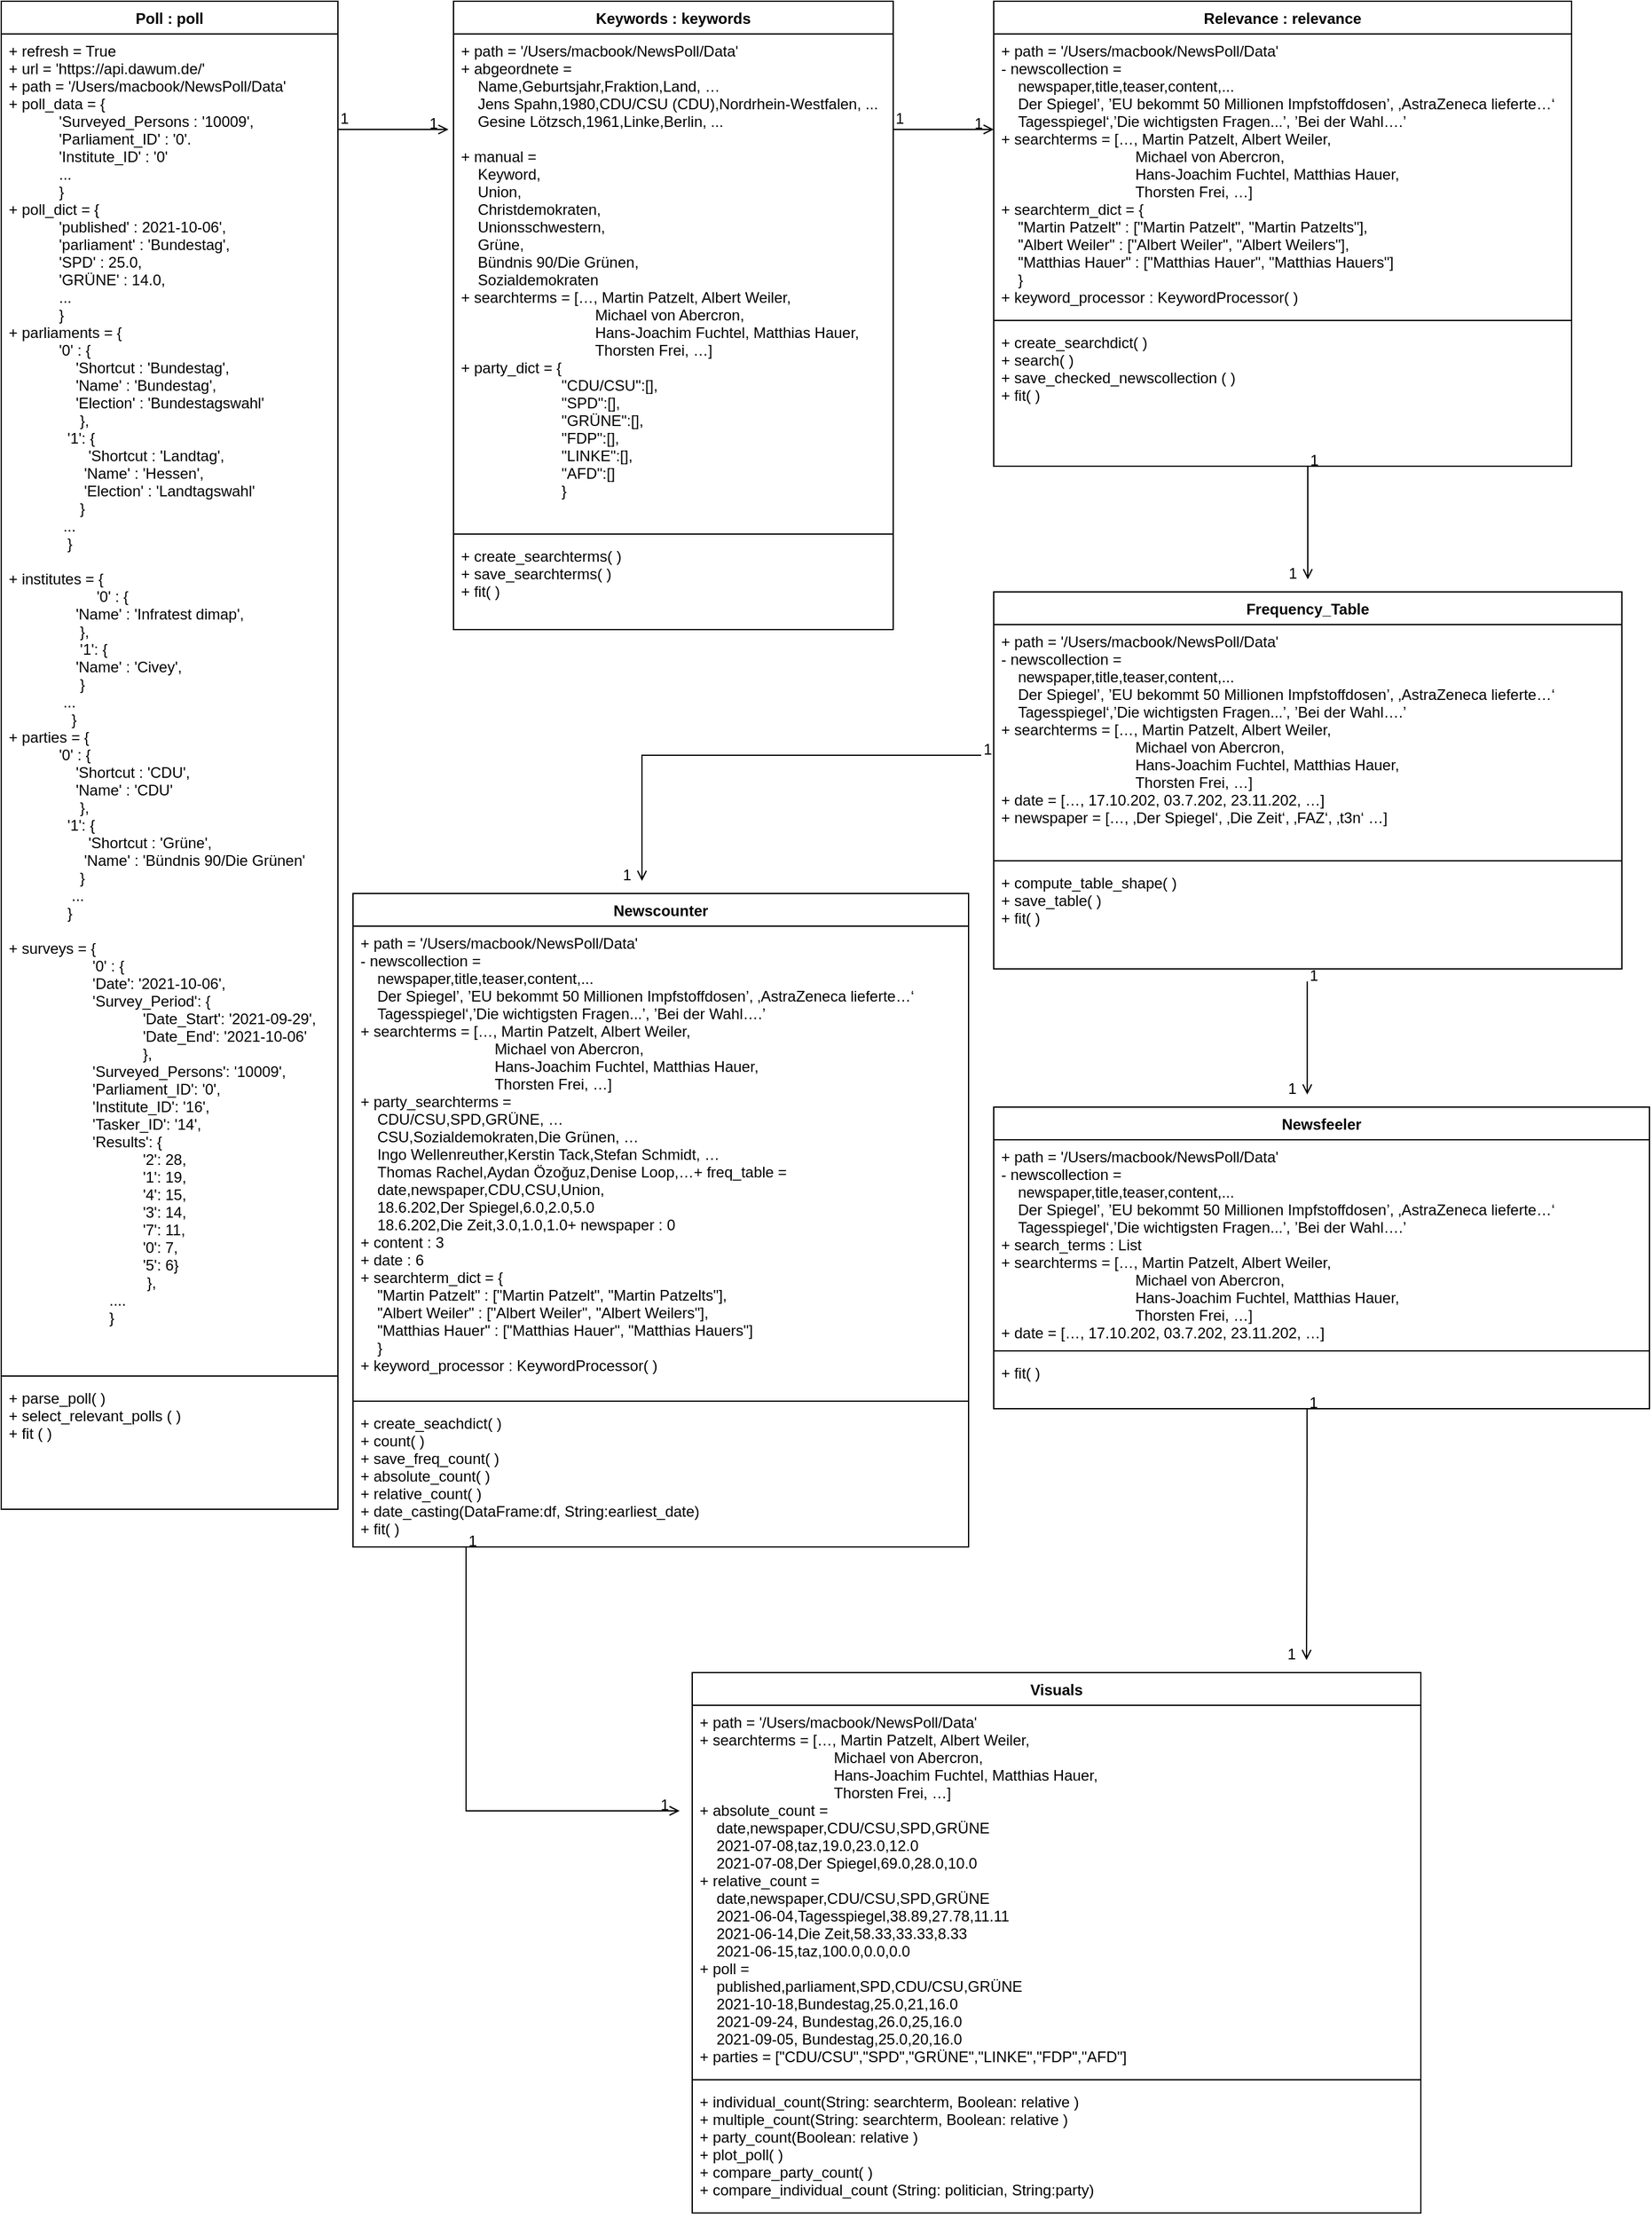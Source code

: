 <mxfile version="15.8.3" type="device"><diagram id="C5RBs43oDa-KdzZeNtuy" name="Page-1"><mxGraphModel dx="1304" dy="638" grid="1" gridSize="10" guides="1" tooltips="1" connect="1" arrows="1" fold="1" page="1" pageScale="1" pageWidth="827" pageHeight="1169" math="0" shadow="0"><root><mxCell id="WIyWlLk6GJQsqaUBKTNV-0"/><mxCell id="WIyWlLk6GJQsqaUBKTNV-1" parent="WIyWlLk6GJQsqaUBKTNV-0"/><mxCell id="zkfFHV4jXpPFQw0GAbJ--0" value="Poll : poll" style="swimlane;fontStyle=1;align=center;verticalAlign=top;childLayout=stackLayout;horizontal=1;startSize=26;horizontalStack=0;resizeParent=1;resizeLast=0;collapsible=1;marginBottom=0;rounded=0;shadow=0;strokeWidth=1;" parent="WIyWlLk6GJQsqaUBKTNV-1" vertex="1"><mxGeometry y="20" width="268" height="1200" as="geometry"><mxRectangle x="230" y="140" width="160" height="26" as="alternateBounds"/></mxGeometry></mxCell><mxCell id="zkfFHV4jXpPFQw0GAbJ--1" value="+ refresh = True&#10;+ url = 'https://api.dawum.de/'&#10;+ path = '/Users/macbook/NewsPoll/Data'&#10;+ poll_data = {&#10;            'Surveyed_Persons : '10009',&#10;            'Parliament_ID' : '0'.&#10;            'Institute_ID' : '0'&#10;            ...&#10;            }&#10;+ poll_dict = {&#10;            'published' : 2021-10-06',&#10;            'parliament' : 'Bundestag',&#10;            'SPD' : 25.0,&#10;            'GRÜNE' : 14.0,&#10;            ...&#10;            }&#10;+ parliaments = {&#10;            '0' : {&#10;                'Shortcut : 'Bundestag',&#10;                'Name' : 'Bundestag',&#10;                'Election' : 'Bundestagswahl'&#10;                 },&#10;              '1': {&#10;                   'Shortcut : 'Landtag',&#10;                  'Name' : 'Hessen',&#10;                  'Election' : 'Landtagswahl'&#10;                 }&#10;               ...&#10;              }&#10;                &#10;+ institutes = {&#10;                     '0' : {&#10;                'Name' : 'Infratest dimap',&#10;                 },&#10;                 '1': {&#10;                'Name' : 'Civey',&#10;                 }&#10;               ...&#10;               }&#10;+ parties = {&#10;            '0' : {&#10;                'Shortcut : 'CDU',&#10;                'Name' : 'CDU'&#10;                 },&#10;              '1': {&#10;                   'Shortcut : 'Grüne',&#10;                  'Name' : 'Bündnis 90/Die Grünen'&#10;                 }&#10;               ...&#10;              }&#10;                &#10;+ surveys = {&#10;                    '0' : {&#10;                    'Date': '2021-10-06',&#10;                    'Survey_Period': {&#10;                                'Date_Start': '2021-09-29', &#10;                                'Date_End': '2021-10-06'&#10;                                },&#10;                    'Surveyed_Persons': '10009',&#10;                    'Parliament_ID': '0',   &#10;                    'Institute_ID': '16',&#10;                    'Tasker_ID': '14',&#10;                    'Results': {&#10;                                '2': 28, &#10;                                '1': 19, &#10;                                '4': 15, &#10;                                '3': 14, &#10;                                '7': 11, &#10;                                '0': 7, &#10;                                '5': 6}&#10;                                 },&#10;                        ....&#10;                        }&#10;" style="text;align=left;verticalAlign=top;spacingLeft=4;spacingRight=4;overflow=hidden;rotatable=0;points=[[0,0.5],[1,0.5]];portConstraint=eastwest;" parent="zkfFHV4jXpPFQw0GAbJ--0" vertex="1"><mxGeometry y="26" width="268" height="1064" as="geometry"/></mxCell><mxCell id="N2MrjCKOZ3C9ImBAAfDF-7" value="" style="line;html=1;strokeWidth=1;align=left;verticalAlign=middle;spacingTop=-1;spacingLeft=3;spacingRight=3;rotatable=0;labelPosition=right;points=[];portConstraint=eastwest;" parent="zkfFHV4jXpPFQw0GAbJ--0" vertex="1"><mxGeometry y="1090" width="268" height="8" as="geometry"/></mxCell><mxCell id="N2MrjCKOZ3C9ImBAAfDF-8" value="+ parse_poll( )&#10;+ select_relevant_polls ( )&#10;+ fit ( )" style="text;align=left;verticalAlign=top;spacingLeft=4;spacingRight=4;overflow=hidden;rotatable=0;points=[[0,0.5],[1,0.5]];portConstraint=eastwest;" parent="zkfFHV4jXpPFQw0GAbJ--0" vertex="1"><mxGeometry y="1098" width="268" height="82" as="geometry"/></mxCell><mxCell id="N2MrjCKOZ3C9ImBAAfDF-22" value="Keywords : keywords" style="swimlane;fontStyle=1;align=center;verticalAlign=top;childLayout=stackLayout;horizontal=1;startSize=26;horizontalStack=0;resizeParent=1;resizeLast=0;collapsible=1;marginBottom=0;rounded=0;shadow=0;strokeWidth=1;" parent="WIyWlLk6GJQsqaUBKTNV-1" vertex="1"><mxGeometry x="360" y="20" width="350" height="500" as="geometry"><mxRectangle x="230" y="140" width="160" height="26" as="alternateBounds"/></mxGeometry></mxCell><mxCell id="N2MrjCKOZ3C9ImBAAfDF-23" value="+ path = '/Users/macbook/NewsPoll/Data'&#10;+ abgeordnete = &#10;    Name,Geburtsjahr,Fraktion,Land, …&#10;    Jens Spahn,1980,CDU/CSU (CDU),Nordrhein-Westfalen, ...&#10;    Gesine Lötzsch,1961,Linke,Berlin, ...&#10;&#10;+ manual =&#10;    Keyword,&#10;    Union,&#10;    Christdemokraten,&#10;    Unionsschwestern,&#10;    Grüne,&#10;    Bündnis 90/Die Grünen,&#10;    Sozialdemokraten&#10;+ searchterms = […, Martin Patzelt, Albert Weiler, &#10;                                Michael von Abercron, &#10;                                Hans-Joachim Fuchtel, Matthias Hauer, &#10;                                Thorsten Frei, …]&#10;+ party_dict = {&#10;                        &quot;CDU/CSU&quot;:[], &#10;                        &quot;SPD&quot;:[], &#10;                        &quot;GRÜNE&quot;:[], &#10;                        &quot;FDP&quot;:[], &#10;                        &quot;LINKE&quot;:[], &#10;                        &quot;AFD&quot;:[]&#10;                        }" style="text;align=left;verticalAlign=top;spacingLeft=4;spacingRight=4;overflow=hidden;rotatable=0;points=[[0,0.5],[1,0.5]];portConstraint=eastwest;" parent="N2MrjCKOZ3C9ImBAAfDF-22" vertex="1"><mxGeometry y="26" width="350" height="394" as="geometry"/></mxCell><mxCell id="N2MrjCKOZ3C9ImBAAfDF-24" value="" style="line;html=1;strokeWidth=1;align=left;verticalAlign=middle;spacingTop=-1;spacingLeft=3;spacingRight=3;rotatable=0;labelPosition=right;points=[];portConstraint=eastwest;" parent="N2MrjCKOZ3C9ImBAAfDF-22" vertex="1"><mxGeometry y="420" width="350" height="8" as="geometry"/></mxCell><mxCell id="N2MrjCKOZ3C9ImBAAfDF-25" value="+ create_searchterms( )&#10;+ save_searchterms( )&#10;+ fit( )" style="text;align=left;verticalAlign=top;spacingLeft=4;spacingRight=4;overflow=hidden;rotatable=0;points=[[0,0.5],[1,0.5]];portConstraint=eastwest;" parent="N2MrjCKOZ3C9ImBAAfDF-22" vertex="1"><mxGeometry y="428" width="350" height="62" as="geometry"/></mxCell><mxCell id="N2MrjCKOZ3C9ImBAAfDF-31" value="Relevance : relevance" style="swimlane;fontStyle=1;align=center;verticalAlign=top;childLayout=stackLayout;horizontal=1;startSize=26;horizontalStack=0;resizeParent=1;resizeLast=0;collapsible=1;marginBottom=0;rounded=0;shadow=0;strokeWidth=1;" parent="WIyWlLk6GJQsqaUBKTNV-1" vertex="1"><mxGeometry x="790" y="20" width="460" height="370" as="geometry"><mxRectangle x="230" y="140" width="160" height="26" as="alternateBounds"/></mxGeometry></mxCell><mxCell id="N2MrjCKOZ3C9ImBAAfDF-32" value="+ path = '/Users/macbook/NewsPoll/Data'&#10;- newscollection = &#10;    newspaper,title,teaser,content,...&#10;    Der Spiegel’, ’EU bekommt 50 Millionen Impfstoffdosen’, ‚AstraZeneca lieferte…‘&#10;    Tagesspiegel‘,’Die wichtigsten Fragen...’, ’Bei der Wahl….’&#10;+ searchterms = […, Martin Patzelt, Albert Weiler,&#10;                                Michael von Abercron,&#10;                                Hans-Joachim Fuchtel, Matthias Hauer,&#10;                                Thorsten Frei, …]&#10;+ searchterm_dict = {&#10;    &quot;Martin Patzelt&quot; : [&quot;Martin Patzelt&quot;, &quot;Martin Patzelts&quot;],&#10;    &quot;Albert Weiler&quot; : [&quot;Albert Weiler&quot;, &quot;Albert Weilers&quot;],&#10;    &quot;Matthias Hauer&quot; : [&quot;Matthias Hauer&quot;, &quot;Matthias Hauers&quot;]&#10;    }&#10;+ keyword_processor : KeywordProcessor( )" style="text;align=left;verticalAlign=top;spacingLeft=4;spacingRight=4;overflow=hidden;rotatable=0;points=[[0,0.5],[1,0.5]];portConstraint=eastwest;" parent="N2MrjCKOZ3C9ImBAAfDF-31" vertex="1"><mxGeometry y="26" width="460" height="224" as="geometry"/></mxCell><mxCell id="N2MrjCKOZ3C9ImBAAfDF-33" value="" style="line;html=1;strokeWidth=1;align=left;verticalAlign=middle;spacingTop=-1;spacingLeft=3;spacingRight=3;rotatable=0;labelPosition=right;points=[];portConstraint=eastwest;" parent="N2MrjCKOZ3C9ImBAAfDF-31" vertex="1"><mxGeometry y="250" width="460" height="8" as="geometry"/></mxCell><mxCell id="N2MrjCKOZ3C9ImBAAfDF-34" value="+ create_searchdict( )&#10;+ search( )&#10;+ save_checked_newscollection ( )&#10;+ fit( )" style="text;align=left;verticalAlign=top;spacingLeft=4;spacingRight=4;overflow=hidden;rotatable=0;points=[[0,0.5],[1,0.5]];portConstraint=eastwest;" parent="N2MrjCKOZ3C9ImBAAfDF-31" vertex="1"><mxGeometry y="258" width="460" height="82" as="geometry"/></mxCell><mxCell id="N2MrjCKOZ3C9ImBAAfDF-44" value="" style="resizable=0;align=right;verticalAlign=bottom;labelBackgroundColor=none;fontSize=12;" parent="WIyWlLk6GJQsqaUBKTNV-1" connectable="0" vertex="1"><mxGeometry x="310" y="434" as="geometry"/></mxCell><mxCell id="N2MrjCKOZ3C9ImBAAfDF-45" value="Frequency_Table" style="swimlane;fontStyle=1;align=center;verticalAlign=top;childLayout=stackLayout;horizontal=1;startSize=26;horizontalStack=0;resizeParent=1;resizeLast=0;collapsible=1;marginBottom=0;rounded=0;shadow=0;strokeWidth=1;" parent="WIyWlLk6GJQsqaUBKTNV-1" vertex="1"><mxGeometry x="790" y="490" width="500" height="300" as="geometry"><mxRectangle x="230" y="140" width="160" height="26" as="alternateBounds"/></mxGeometry></mxCell><mxCell id="N2MrjCKOZ3C9ImBAAfDF-46" value="+ path = '/Users/macbook/NewsPoll/Data'&#10;- newscollection = &#10;    newspaper,title,teaser,content,...&#10;    Der Spiegel’, ’EU bekommt 50 Millionen Impfstoffdosen’, ‚AstraZeneca lieferte…‘&#10;    Tagesspiegel‘,’Die wichtigsten Fragen...’, ’Bei der Wahl….’&#10;+ searchterms = […, Martin Patzelt, Albert Weiler,&#10;                                Michael von Abercron,&#10;                                Hans-Joachim Fuchtel, Matthias Hauer,&#10;                                Thorsten Frei, …]&#10;+ date = […, 17.10.202, 03.7.202, 23.11.202, …]&#10;+ newspaper = […, ‚Der Spiegel‘, ‚Die Zeit‘, ‚FAZ‘, ‚t3n‘ …]" style="text;align=left;verticalAlign=top;spacingLeft=4;spacingRight=4;overflow=hidden;rotatable=0;points=[[0,0.5],[1,0.5]];portConstraint=eastwest;" parent="N2MrjCKOZ3C9ImBAAfDF-45" vertex="1"><mxGeometry y="26" width="500" height="184" as="geometry"/></mxCell><mxCell id="N2MrjCKOZ3C9ImBAAfDF-47" value="" style="line;html=1;strokeWidth=1;align=left;verticalAlign=middle;spacingTop=-1;spacingLeft=3;spacingRight=3;rotatable=0;labelPosition=right;points=[];portConstraint=eastwest;" parent="N2MrjCKOZ3C9ImBAAfDF-45" vertex="1"><mxGeometry y="210" width="500" height="8" as="geometry"/></mxCell><mxCell id="N2MrjCKOZ3C9ImBAAfDF-48" value="+ compute_table_shape( )&#10;+ save_table( )&#10;+ fit( )" style="text;align=left;verticalAlign=top;spacingLeft=4;spacingRight=4;overflow=hidden;rotatable=0;points=[[0,0.5],[1,0.5]];portConstraint=eastwest;" parent="N2MrjCKOZ3C9ImBAAfDF-45" vertex="1"><mxGeometry y="218" width="500" height="82" as="geometry"/></mxCell><mxCell id="N2MrjCKOZ3C9ImBAAfDF-49" value="" style="resizable=0;align=left;verticalAlign=bottom;labelBackgroundColor=none;fontSize=12;" parent="WIyWlLk6GJQsqaUBKTNV-1" connectable="0" vertex="1"><mxGeometry x="477.02" y="441.99" as="geometry"><mxPoint x="-5" y="6" as="offset"/></mxGeometry></mxCell><mxCell id="N2MrjCKOZ3C9ImBAAfDF-54" value="Newscounter" style="swimlane;fontStyle=1;align=center;verticalAlign=top;childLayout=stackLayout;horizontal=1;startSize=26;horizontalStack=0;resizeParent=1;resizeLast=0;collapsible=1;marginBottom=0;rounded=0;shadow=0;strokeWidth=1;" parent="WIyWlLk6GJQsqaUBKTNV-1" vertex="1"><mxGeometry x="280" y="730" width="490" height="520" as="geometry"><mxRectangle x="230" y="140" width="160" height="26" as="alternateBounds"/></mxGeometry></mxCell><mxCell id="N2MrjCKOZ3C9ImBAAfDF-55" value="+ path = '/Users/macbook/NewsPoll/Data'&#10;- newscollection = &#10;    newspaper,title,teaser,content,...&#10;    Der Spiegel’, ’EU bekommt 50 Millionen Impfstoffdosen’, ‚AstraZeneca lieferte…‘&#10;    Tagesspiegel‘,’Die wichtigsten Fragen...’, ’Bei der Wahl….’&#10;+ searchterms = […, Martin Patzelt, Albert Weiler,&#10;                                Michael von Abercron,&#10;                                Hans-Joachim Fuchtel, Matthias Hauer,&#10;                                Thorsten Frei, …]&#10;+ party_searchterms =&#10;    CDU/CSU,SPD,GRÜNE, …&#10;    CSU,Sozialdemokraten,Die Grünen, …&#10;    Ingo Wellenreuther,Kerstin Tack,Stefan Schmidt, …&#10;    Thomas Rachel,Aydan Özoğuz,Denise Loop,…+ freq_table =&#10;    date,newspaper,CDU,CSU,Union,&#10;    18.6.202,Der Spiegel,6.0,2.0,5.0&#10;    18.6.202,Die Zeit,3.0,1.0,1.0+ newspaper : 0&#10;+ content : 3&#10;+ date : 6&#10;+ searchterm_dict = {&#10;    &quot;Martin Patzelt&quot; : [&quot;Martin Patzelt&quot;, &quot;Martin Patzelts&quot;],&#10;    &quot;Albert Weiler&quot; : [&quot;Albert Weiler&quot;, &quot;Albert Weilers&quot;],&#10;    &quot;Matthias Hauer&quot; : [&quot;Matthias Hauer&quot;, &quot;Matthias Hauers&quot;]&#10;    }&#10;+ keyword_processor : KeywordProcessor( )&#10;" style="text;align=left;verticalAlign=top;spacingLeft=4;spacingRight=4;overflow=hidden;rotatable=0;points=[[0,0.5],[1,0.5]];portConstraint=eastwest;" parent="N2MrjCKOZ3C9ImBAAfDF-54" vertex="1"><mxGeometry y="26" width="490" height="374" as="geometry"/></mxCell><mxCell id="N2MrjCKOZ3C9ImBAAfDF-56" value="" style="line;html=1;strokeWidth=1;align=left;verticalAlign=middle;spacingTop=-1;spacingLeft=3;spacingRight=3;rotatable=0;labelPosition=right;points=[];portConstraint=eastwest;" parent="N2MrjCKOZ3C9ImBAAfDF-54" vertex="1"><mxGeometry y="400" width="490" height="8" as="geometry"/></mxCell><mxCell id="N2MrjCKOZ3C9ImBAAfDF-57" value="+ create_seachdict( )&#10;+ count( )&#10;+ save_freq_count( )&#10;+ absolute_count( )&#10;+ relative_count( )&#10;+ date_casting(DataFrame:df, String:earliest_date) &#10;+ fit( )" style="text;align=left;verticalAlign=top;spacingLeft=4;spacingRight=4;overflow=hidden;rotatable=0;points=[[0,0.5],[1,0.5]];portConstraint=eastwest;" parent="N2MrjCKOZ3C9ImBAAfDF-54" vertex="1"><mxGeometry y="408" width="490" height="112" as="geometry"/></mxCell><mxCell id="N2MrjCKOZ3C9ImBAAfDF-58" value="Newsfeeler" style="swimlane;fontStyle=1;align=center;verticalAlign=top;childLayout=stackLayout;horizontal=1;startSize=26;horizontalStack=0;resizeParent=1;resizeLast=0;collapsible=1;marginBottom=0;rounded=0;shadow=0;strokeWidth=1;" parent="WIyWlLk6GJQsqaUBKTNV-1" vertex="1"><mxGeometry x="790" y="900" width="522.01" height="240" as="geometry"><mxRectangle x="230" y="140" width="160" height="26" as="alternateBounds"/></mxGeometry></mxCell><mxCell id="N2MrjCKOZ3C9ImBAAfDF-59" value="+ path = '/Users/macbook/NewsPoll/Data'&#10;- newscollection = &#10;    newspaper,title,teaser,content,...&#10;    Der Spiegel’, ’EU bekommt 50 Millionen Impfstoffdosen’, ‚AstraZeneca lieferte…‘&#10;    Tagesspiegel‘,’Die wichtigsten Fragen...’, ’Bei der Wahl….’&#10;+ search_terms : List&#10;+ searchterms = […, Martin Patzelt, Albert Weiler,&#10;                                Michael von Abercron,&#10;                                Hans-Joachim Fuchtel, Matthias Hauer,&#10;                                Thorsten Frei, …]&#10;+ date = […, 17.10.202, 03.7.202, 23.11.202, …]&#10;" style="text;align=left;verticalAlign=top;spacingLeft=4;spacingRight=4;overflow=hidden;rotatable=0;points=[[0,0.5],[1,0.5]];portConstraint=eastwest;" parent="N2MrjCKOZ3C9ImBAAfDF-58" vertex="1"><mxGeometry y="26" width="522.01" height="164" as="geometry"/></mxCell><mxCell id="N2MrjCKOZ3C9ImBAAfDF-60" value="" style="line;html=1;strokeWidth=1;align=left;verticalAlign=middle;spacingTop=-1;spacingLeft=3;spacingRight=3;rotatable=0;labelPosition=right;points=[];portConstraint=eastwest;" parent="N2MrjCKOZ3C9ImBAAfDF-58" vertex="1"><mxGeometry y="190" width="522.01" height="8" as="geometry"/></mxCell><mxCell id="N2MrjCKOZ3C9ImBAAfDF-61" value="+ fit( )" style="text;align=left;verticalAlign=top;spacingLeft=4;spacingRight=4;overflow=hidden;rotatable=0;points=[[0,0.5],[1,0.5]];portConstraint=eastwest;" parent="N2MrjCKOZ3C9ImBAAfDF-58" vertex="1"><mxGeometry y="198" width="522.01" height="42" as="geometry"/></mxCell><mxCell id="N2MrjCKOZ3C9ImBAAfDF-63" value="Visuals" style="swimlane;fontStyle=1;align=center;verticalAlign=top;childLayout=stackLayout;horizontal=1;startSize=26;horizontalStack=0;resizeParent=1;resizeLast=0;collapsible=1;marginBottom=0;rounded=0;shadow=0;strokeWidth=1;" parent="WIyWlLk6GJQsqaUBKTNV-1" vertex="1"><mxGeometry x="550" y="1350" width="580" height="430" as="geometry"><mxRectangle x="230" y="140" width="160" height="26" as="alternateBounds"/></mxGeometry></mxCell><mxCell id="N2MrjCKOZ3C9ImBAAfDF-64" value="+ path = '/Users/macbook/NewsPoll/Data'&#10;+ searchterms = […, Martin Patzelt, Albert Weiler,&#10;                                Michael von Abercron,&#10;                                Hans-Joachim Fuchtel, Matthias Hauer,&#10;                                Thorsten Frei, …]&#10;+ absolute_count =&#10;    date,newspaper,CDU/CSU,SPD,GRÜNE&#10;    2021-07-08,taz,19.0,23.0,12.0&#10;    2021-07-08,Der Spiegel,69.0,28.0,10.0&#10;+ relative_count =&#10;    date,newspaper,CDU/CSU,SPD,GRÜNE&#10;    2021-06-04,Tagesspiegel,38.89,27.78,11.11&#10;    2021-06-14,Die Zeit,58.33,33.33,8.33&#10;    2021-06-15,taz,100.0,0.0,0.0&#10;+ poll =&#10;    published,parliament,SPD,CDU/CSU,GRÜNE&#10;    2021-10-18,Bundestag,25.0,21,16.0&#10;    2021-09-24, Bundestag,26.0,25,16.0&#10;    2021-09-05, Bundestag,25.0,20,16.0&#10;+ parties = [&quot;CDU/CSU&quot;,&quot;SPD&quot;,&quot;GRÜNE&quot;,&quot;LINKE&quot;,&quot;FDP&quot;,&quot;AFD&quot;]" style="text;align=left;verticalAlign=top;spacingLeft=4;spacingRight=4;overflow=hidden;rotatable=0;points=[[0,0.5],[1,0.5]];portConstraint=eastwest;" parent="N2MrjCKOZ3C9ImBAAfDF-63" vertex="1"><mxGeometry y="26" width="580" height="294" as="geometry"/></mxCell><mxCell id="N2MrjCKOZ3C9ImBAAfDF-65" value="" style="line;html=1;strokeWidth=1;align=left;verticalAlign=middle;spacingTop=-1;spacingLeft=3;spacingRight=3;rotatable=0;labelPosition=right;points=[];portConstraint=eastwest;" parent="N2MrjCKOZ3C9ImBAAfDF-63" vertex="1"><mxGeometry y="320" width="580" height="8" as="geometry"/></mxCell><mxCell id="N2MrjCKOZ3C9ImBAAfDF-66" value="+ individual_count(String: searchterm, Boolean: relative )&#10;+ multiple_count(String: searchterm, Boolean: relative )&#10;+ party_count(Boolean: relative )&#10;+ plot_poll( )&#10;+ compare_party_count( )&#10;+ compare_individual_count (String: politician, String:party)" style="text;align=left;verticalAlign=top;spacingLeft=4;spacingRight=4;overflow=hidden;rotatable=0;points=[[0,0.5],[1,0.5]];portConstraint=eastwest;" parent="N2MrjCKOZ3C9ImBAAfDF-63" vertex="1"><mxGeometry y="328" width="580" height="102" as="geometry"/></mxCell><mxCell id="N2MrjCKOZ3C9ImBAAfDF-87" value="" style="endArrow=open;shadow=0;strokeWidth=1;rounded=0;endFill=1;edgeStyle=elbowEdgeStyle;elbow=vertical;exitX=1;exitY=0.97;exitDx=0;exitDy=0;exitPerimeter=0;" parent="WIyWlLk6GJQsqaUBKTNV-1" edge="1"><mxGeometry x="0.5" y="41" relative="1" as="geometry"><mxPoint x="268" y="117.99" as="sourcePoint"/><mxPoint x="356" y="122" as="targetPoint"/><mxPoint x="-40" y="32" as="offset"/><Array as="points"><mxPoint x="310" y="122.01"/><mxPoint x="300" y="112.01"/><mxPoint x="360" y="162.01"/><mxPoint x="320" y="142.01"/></Array></mxGeometry></mxCell><mxCell id="N2MrjCKOZ3C9ImBAAfDF-88" value="1" style="resizable=0;align=left;verticalAlign=bottom;labelBackgroundColor=none;fontSize=12;" parent="N2MrjCKOZ3C9ImBAAfDF-87" connectable="0" vertex="1"><mxGeometry x="-1" relative="1" as="geometry"><mxPoint y="4" as="offset"/></mxGeometry></mxCell><mxCell id="N2MrjCKOZ3C9ImBAAfDF-89" value="1" style="resizable=0;align=right;verticalAlign=bottom;labelBackgroundColor=none;fontSize=12;" parent="N2MrjCKOZ3C9ImBAAfDF-87" connectable="0" vertex="1"><mxGeometry x="1" relative="1" as="geometry"><mxPoint x="-7" y="4" as="offset"/></mxGeometry></mxCell><mxCell id="N2MrjCKOZ3C9ImBAAfDF-40" value="" style="endArrow=open;shadow=0;strokeWidth=1;rounded=0;endFill=1;edgeStyle=elbowEdgeStyle;elbow=vertical;exitX=1;exitY=0.97;exitDx=0;exitDy=0;exitPerimeter=0;" parent="WIyWlLk6GJQsqaUBKTNV-1" edge="1"><mxGeometry x="0.5" y="41" relative="1" as="geometry"><mxPoint x="710" y="117.99" as="sourcePoint"/><mxPoint x="790" y="122" as="targetPoint"/><mxPoint x="-40" y="32" as="offset"/><Array as="points"><mxPoint x="670" y="122"/><mxPoint x="742" y="112.01"/><mxPoint x="802" y="162.01"/><mxPoint x="762" y="142.01"/></Array></mxGeometry></mxCell><mxCell id="N2MrjCKOZ3C9ImBAAfDF-41" value="1" style="resizable=0;align=left;verticalAlign=bottom;labelBackgroundColor=none;fontSize=12;" parent="N2MrjCKOZ3C9ImBAAfDF-40" connectable="0" vertex="1"><mxGeometry x="-1" relative="1" as="geometry"><mxPoint y="4" as="offset"/></mxGeometry></mxCell><mxCell id="N2MrjCKOZ3C9ImBAAfDF-42" value="1" style="resizable=0;align=right;verticalAlign=bottom;labelBackgroundColor=none;fontSize=12;" parent="N2MrjCKOZ3C9ImBAAfDF-40" connectable="0" vertex="1"><mxGeometry x="1" relative="1" as="geometry"><mxPoint x="-7" y="4" as="offset"/></mxGeometry></mxCell><mxCell id="yeLXOcnh95yIZlze4GlX-3" value="" style="endArrow=open;shadow=0;strokeWidth=1;rounded=0;endFill=1;edgeStyle=elbowEdgeStyle;elbow=vertical;" edge="1" parent="WIyWlLk6GJQsqaUBKTNV-1"><mxGeometry x="0.5" y="41" relative="1" as="geometry"><mxPoint x="1040" y="390" as="sourcePoint"/><mxPoint x="1040" y="480" as="targetPoint"/><mxPoint x="-40" y="32" as="offset"/><Array as="points"><mxPoint x="940" y="441.99"/><mxPoint x="1012" y="432"/><mxPoint x="1072" y="482"/><mxPoint x="1032" y="462"/></Array></mxGeometry></mxCell><mxCell id="yeLXOcnh95yIZlze4GlX-4" value="1" style="resizable=0;align=left;verticalAlign=bottom;labelBackgroundColor=none;fontSize=12;" connectable="0" vertex="1" parent="yeLXOcnh95yIZlze4GlX-3"><mxGeometry x="-1" relative="1" as="geometry"><mxPoint y="4" as="offset"/></mxGeometry></mxCell><mxCell id="yeLXOcnh95yIZlze4GlX-5" value="1" style="resizable=0;align=right;verticalAlign=bottom;labelBackgroundColor=none;fontSize=12;" connectable="0" vertex="1" parent="yeLXOcnh95yIZlze4GlX-3"><mxGeometry x="1" relative="1" as="geometry"><mxPoint x="-7" y="4" as="offset"/></mxGeometry></mxCell><mxCell id="yeLXOcnh95yIZlze4GlX-6" value="" style="endArrow=open;shadow=0;strokeWidth=1;rounded=0;endFill=1;edgeStyle=elbowEdgeStyle;elbow=vertical;" edge="1" parent="WIyWlLk6GJQsqaUBKTNV-1"><mxGeometry x="0.5" y="41" relative="1" as="geometry"><mxPoint x="1039.58" y="800" as="sourcePoint"/><mxPoint x="1039.58" y="890" as="targetPoint"/><mxPoint x="-40" y="32" as="offset"/><Array as="points"><mxPoint x="939.58" y="851.99"/><mxPoint x="1011.58" y="842"/><mxPoint x="1071.58" y="892"/><mxPoint x="1031.58" y="872"/></Array></mxGeometry></mxCell><mxCell id="yeLXOcnh95yIZlze4GlX-7" value="1" style="resizable=0;align=left;verticalAlign=bottom;labelBackgroundColor=none;fontSize=12;" connectable="0" vertex="1" parent="yeLXOcnh95yIZlze4GlX-6"><mxGeometry x="-1" relative="1" as="geometry"><mxPoint y="4" as="offset"/></mxGeometry></mxCell><mxCell id="yeLXOcnh95yIZlze4GlX-8" value="1" style="resizable=0;align=right;verticalAlign=bottom;labelBackgroundColor=none;fontSize=12;" connectable="0" vertex="1" parent="yeLXOcnh95yIZlze4GlX-6"><mxGeometry x="1" relative="1" as="geometry"><mxPoint x="-7" y="4" as="offset"/></mxGeometry></mxCell><mxCell id="yeLXOcnh95yIZlze4GlX-10" value="" style="endArrow=open;shadow=0;strokeWidth=1;rounded=0;endFill=1;edgeStyle=elbowEdgeStyle;elbow=vertical;" edge="1" parent="WIyWlLk6GJQsqaUBKTNV-1"><mxGeometry x="0.5" y="41" relative="1" as="geometry"><mxPoint x="780" y="620" as="sourcePoint"/><mxPoint x="510" y="720" as="targetPoint"/><mxPoint x="-40" y="32" as="offset"/><Array as="points"><mxPoint x="610" y="620"/><mxPoint x="482" y="672"/><mxPoint x="542" y="722"/><mxPoint x="502" y="702"/></Array></mxGeometry></mxCell><mxCell id="yeLXOcnh95yIZlze4GlX-11" value="1" style="resizable=0;align=left;verticalAlign=bottom;labelBackgroundColor=none;fontSize=12;" connectable="0" vertex="1" parent="yeLXOcnh95yIZlze4GlX-10"><mxGeometry x="-1" relative="1" as="geometry"><mxPoint y="4" as="offset"/></mxGeometry></mxCell><mxCell id="yeLXOcnh95yIZlze4GlX-12" value="1" style="resizable=0;align=right;verticalAlign=bottom;labelBackgroundColor=none;fontSize=12;" connectable="0" vertex="1" parent="yeLXOcnh95yIZlze4GlX-10"><mxGeometry x="1" relative="1" as="geometry"><mxPoint x="-7" y="4" as="offset"/></mxGeometry></mxCell><mxCell id="yeLXOcnh95yIZlze4GlX-13" value="" style="endArrow=open;shadow=0;strokeWidth=1;rounded=0;endFill=1;edgeStyle=elbowEdgeStyle;elbow=vertical;" edge="1" parent="WIyWlLk6GJQsqaUBKTNV-1"><mxGeometry x="0.5" y="41" relative="1" as="geometry"><mxPoint x="1039.41" y="1140" as="sourcePoint"/><mxPoint x="1039" y="1340" as="targetPoint"/><mxPoint x="-40" y="32" as="offset"/><Array as="points"><mxPoint x="939.41" y="1191.99"/><mxPoint x="1011.41" y="1182"/><mxPoint x="1071.41" y="1232"/><mxPoint x="1031.41" y="1212"/></Array></mxGeometry></mxCell><mxCell id="yeLXOcnh95yIZlze4GlX-14" value="1" style="resizable=0;align=left;verticalAlign=bottom;labelBackgroundColor=none;fontSize=12;" connectable="0" vertex="1" parent="yeLXOcnh95yIZlze4GlX-13"><mxGeometry x="-1" relative="1" as="geometry"><mxPoint y="4" as="offset"/></mxGeometry></mxCell><mxCell id="yeLXOcnh95yIZlze4GlX-15" value="1" style="resizable=0;align=right;verticalAlign=bottom;labelBackgroundColor=none;fontSize=12;" connectable="0" vertex="1" parent="yeLXOcnh95yIZlze4GlX-13"><mxGeometry x="1" relative="1" as="geometry"><mxPoint x="-7" y="4" as="offset"/></mxGeometry></mxCell><mxCell id="yeLXOcnh95yIZlze4GlX-16" value="" style="endArrow=open;shadow=0;strokeWidth=1;rounded=0;endFill=1;edgeStyle=elbowEdgeStyle;elbow=vertical;" edge="1" parent="WIyWlLk6GJQsqaUBKTNV-1"><mxGeometry x="0.5" y="41" relative="1" as="geometry"><mxPoint x="370" y="1250" as="sourcePoint"/><mxPoint x="540" y="1460" as="targetPoint"/><mxPoint x="-40" y="32" as="offset"/><Array as="points"><mxPoint x="370" y="1460"/><mxPoint x="342" y="1292"/><mxPoint x="402" y="1342"/><mxPoint x="362" y="1322"/></Array></mxGeometry></mxCell><mxCell id="yeLXOcnh95yIZlze4GlX-17" value="1" style="resizable=0;align=left;verticalAlign=bottom;labelBackgroundColor=none;fontSize=12;" connectable="0" vertex="1" parent="yeLXOcnh95yIZlze4GlX-16"><mxGeometry x="-1" relative="1" as="geometry"><mxPoint y="4" as="offset"/></mxGeometry></mxCell><mxCell id="yeLXOcnh95yIZlze4GlX-18" value="1" style="resizable=0;align=right;verticalAlign=bottom;labelBackgroundColor=none;fontSize=12;" connectable="0" vertex="1" parent="yeLXOcnh95yIZlze4GlX-16"><mxGeometry x="1" relative="1" as="geometry"><mxPoint x="-7" y="4" as="offset"/></mxGeometry></mxCell></root></mxGraphModel></diagram></mxfile>